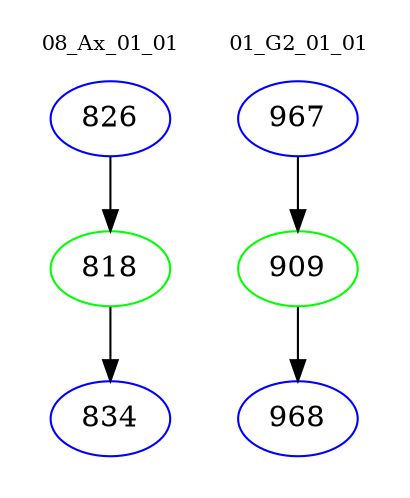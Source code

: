 digraph{
subgraph cluster_0 {
color = white
label = "08_Ax_01_01";
fontsize=10;
T0_826 [label="826", color="blue"]
T0_826 -> T0_818 [color="black"]
T0_818 [label="818", color="green"]
T0_818 -> T0_834 [color="black"]
T0_834 [label="834", color="blue"]
}
subgraph cluster_1 {
color = white
label = "01_G2_01_01";
fontsize=10;
T1_967 [label="967", color="blue"]
T1_967 -> T1_909 [color="black"]
T1_909 [label="909", color="green"]
T1_909 -> T1_968 [color="black"]
T1_968 [label="968", color="blue"]
}
}
